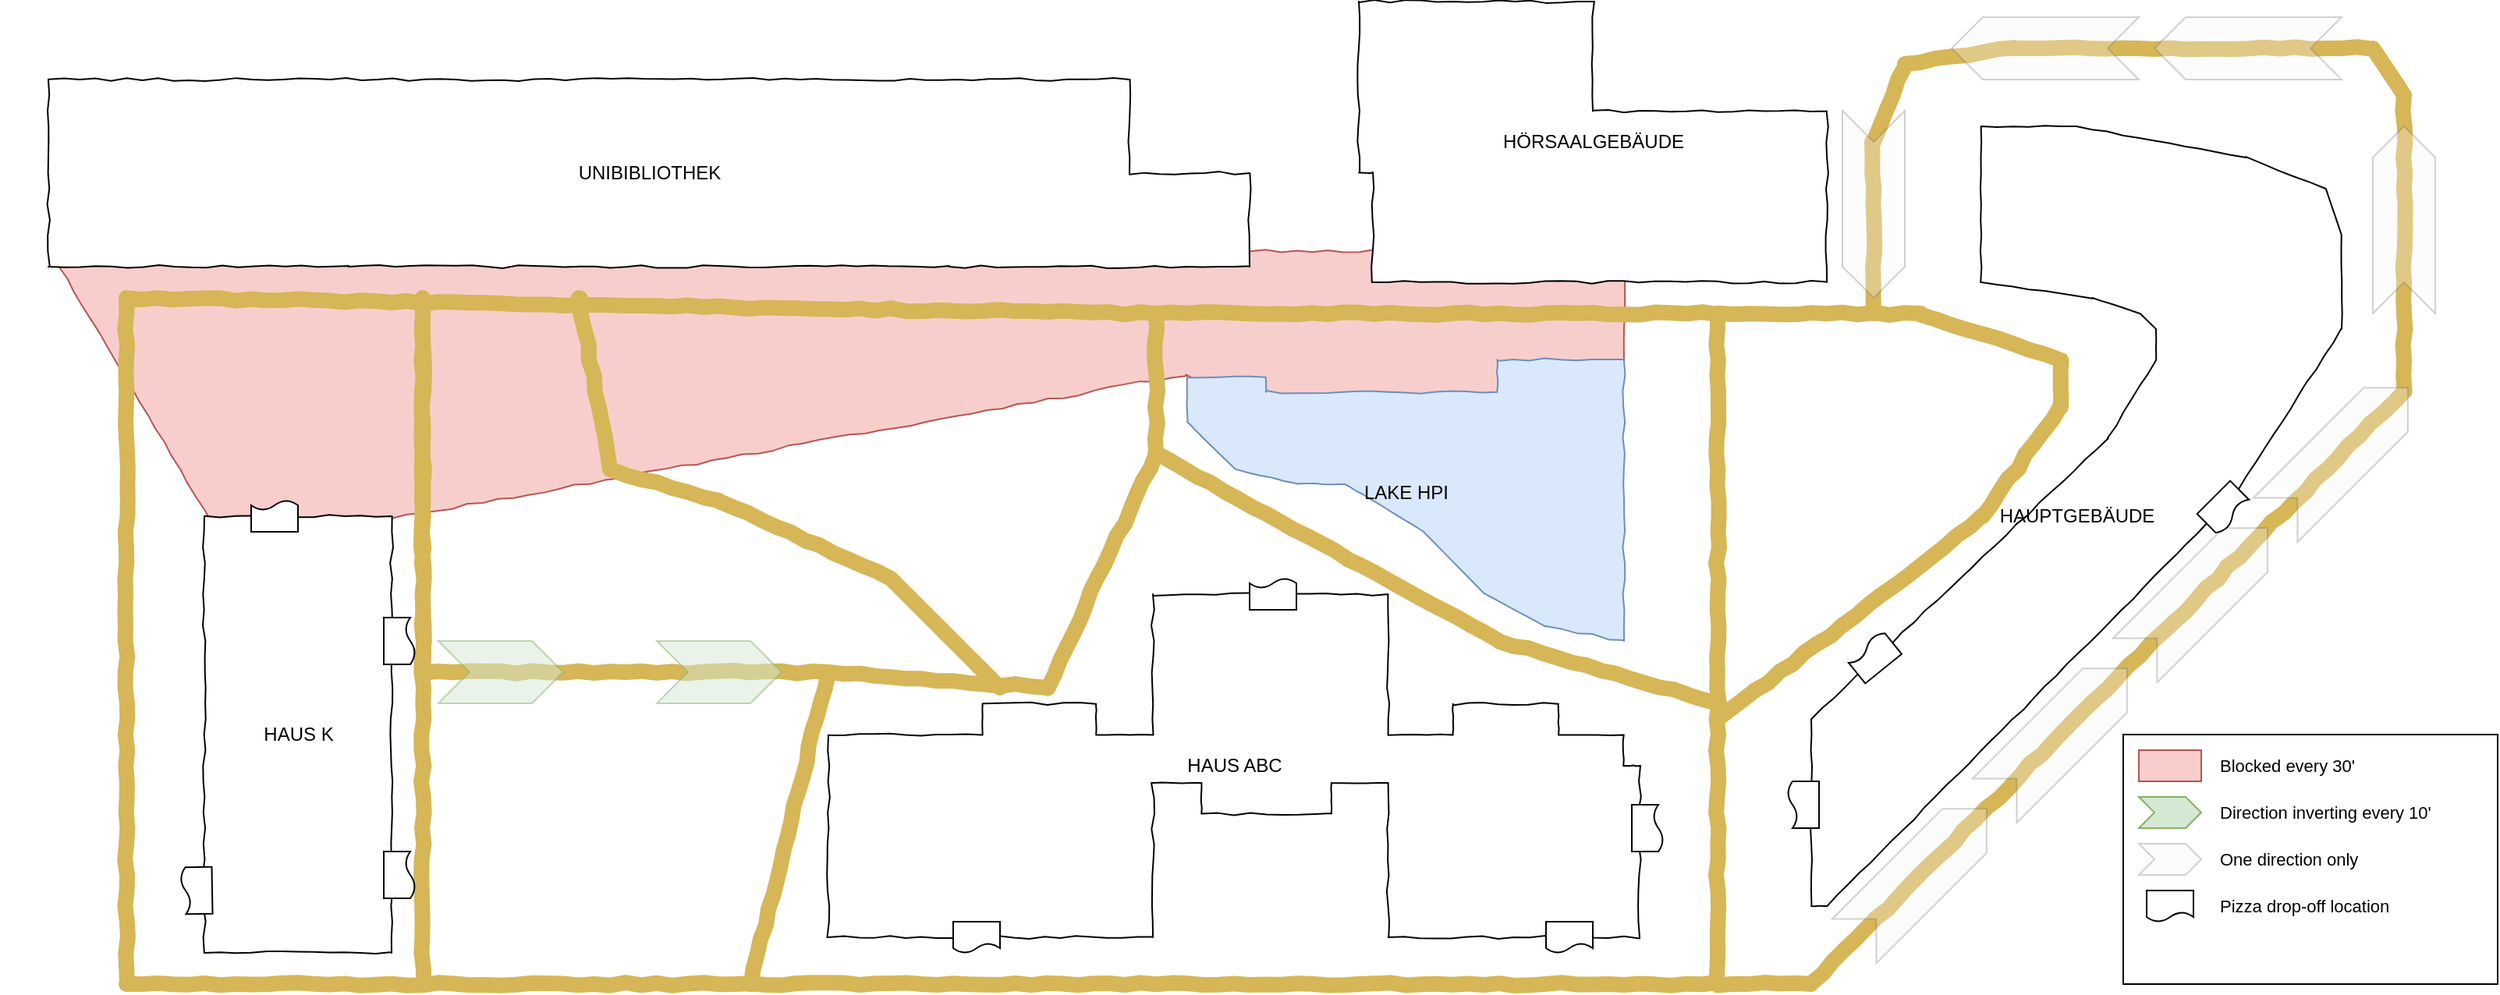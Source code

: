 <mxfile version="21.3.7" type="device">
  <diagram name="Page-1" id="BBJemNlJh0GUS6872o_7">
    <mxGraphModel dx="746" dy="457" grid="1" gridSize="10" guides="1" tooltips="1" connect="1" arrows="1" fold="1" page="1" pageScale="1" pageWidth="1654" pageHeight="1169" background="none" math="0" shadow="0">
      <root>
        <mxCell id="0" />
        <mxCell id="1" parent="0" />
        <mxCell id="UQ9hMmin36GYvEVCKSaa-9" value="" style="verticalLabelPosition=bottom;verticalAlign=top;html=1;shape=mxgraph.basic.polygon;polyCoords=[[0.03,0],[0.03,0],[1,0],[1,0.21],[0.81,0.39],[0.73,0.24],[0.24,0.52],[0.13,0.53]];polyline=0;fillColor=#f8cecc;strokeColor=#b85450;comic=1;editable=1;movable=1;resizable=1;rotatable=1;deletable=1;locked=0;connectable=1;expand=0;cloneable=1;" vertex="1" parent="1">
          <mxGeometry x="40" y="250" width="1040" height="330" as="geometry" />
        </mxCell>
        <mxCell id="UQ9hMmin36GYvEVCKSaa-2" value="UNIBIBLIOTHEK" style="verticalLabelPosition=middle;verticalAlign=middle;html=1;shape=mxgraph.basic.polygon;polyCoords=[[0.9,0],[0.9,0.5],[1,0.5],[1,1],[0.75,1],[0.25,1],[0,1],[0,0]];polyline=0;horizontal=1;labelPosition=center;align=center;comic=1;editable=0;movable=0;resizable=0;rotatable=0;deletable=0;locked=0;connectable=0;expand=0;cloneable=1;" vertex="1" parent="1">
          <mxGeometry x="70" y="140" width="770" height="120" as="geometry" />
        </mxCell>
        <mxCell id="UQ9hMmin36GYvEVCKSaa-3" value="HAUS K" style="verticalLabelPosition=middle;verticalAlign=middle;html=1;shape=mxgraph.basic.polygon;polyCoords=[[0,0],[1,0],[1,1],[0,1]];polyline=0;labelPosition=center;align=center;editable=0;movable=0;resizable=0;rotatable=0;deletable=1;locked=0;connectable=1;expand=0;cloneable=1;comic=1;" vertex="1" parent="1">
          <mxGeometry x="170" y="420" width="120" height="280" as="geometry" />
        </mxCell>
        <mxCell id="UQ9hMmin36GYvEVCKSaa-4" value="HÖRSAALGEBÄUDE" style="verticalLabelPosition=middle;verticalAlign=middle;html=1;shape=mxgraph.basic.polygon;polyCoords=[[0,0],[0.5,0],[0.5,0.39],[1,0.39],[1,1],[0.03,1],[0.03,0.61],[0,0.61]];polyline=0;labelPosition=center;align=center;comic=1;editable=0;movable=0;resizable=0;rotatable=0;deletable=0;locked=0;connectable=0;expand=0;cloneable=1;" vertex="1" parent="1">
          <mxGeometry x="910" y="90" width="300" height="180" as="geometry" />
        </mxCell>
        <mxCell id="UQ9hMmin36GYvEVCKSaa-5" value="HAUS ABC" style="verticalLabelPosition=middle;verticalAlign=middle;html=1;shape=mxgraph.basic.polygon;polyCoords=[[0.46,0.64],[0.46,0.55],[0.4,0.55],[0.4,1],[0,1],[0,0.41],[0.19,0.41],[0.19,0.32],[0.33,0.32],[0.33,0.41],[0.4,0.41],[0.4,0],[0.69,0],[0.69,0.41],[0.77,0.41],[0.77,0.32],[0.9,0.32],[0.9,0.41],[0.98,0.41],[0.98,0.5],[1,0.5],[1,1],[0.69,1],[0.69,0.55],[0.62,0.55],[0.62,0.64]];polyline=0;labelPosition=center;align=center;comic=1;editable=0;movable=0;resizable=0;rotatable=0;deletable=0;locked=0;connectable=0;expand=0;cloneable=1;" vertex="1" parent="1">
          <mxGeometry x="570" y="470" width="520" height="220" as="geometry" />
        </mxCell>
        <mxCell id="UQ9hMmin36GYvEVCKSaa-6" value="HAUPTGEBÄUDE" style="verticalLabelPosition=middle;verticalAlign=middle;html=1;shape=mxgraph.basic.polygon;polyCoords=[[0.65,0.26],[0.62,0.24],[0.53,0.22],[0.32,0.2],[0.32,0],[0.5,0],[0.82,0.04],[0.97,0.08],[1,0.14],[1,0.26],[0.79,0.48],[0.03,1],[0,1],[0,0.76],[0.56,0.4],[0.65,0.3]];polyline=0;dropTarget=0;comic=1;labelPosition=center;align=center;editable=0;movable=1;resizable=0;rotatable=0;deletable=0;locked=0;connectable=1;allowArrows=0;jiggle=1;expand=0;recursiveResize=0;" vertex="1" parent="1">
          <mxGeometry x="1200" y="170" width="340" height="500" as="geometry" />
        </mxCell>
        <mxCell id="UQ9hMmin36GYvEVCKSaa-7" value="LAKE HPI" style="verticalLabelPosition=middle;verticalAlign=middle;html=1;shape=mxgraph.basic.polygon;polyCoords=[[0.36,0.47],[0.25,0.47],[0.11,0.42],[0.04,0.32],[0,0.26],[0,0.11],[0.18,0.11],[0.18,0.16],[0.71,0.16],[0.71,0.05],[1,0.05],[1,1],[0.82,0.95],[0.68,0.84],[0.54,0.63],[0.43,0.53]];polyline=0;fillColor=#dae8fc;strokeColor=#6c8ebf;labelPosition=center;align=center;comic=1;editable=0;movable=0;resizable=0;rotatable=0;deletable=0;locked=0;connectable=0;expand=0;cloneable=1;" vertex="1" parent="1">
          <mxGeometry x="800" y="310" width="280" height="190" as="geometry" />
        </mxCell>
        <mxCell id="UQ9hMmin36GYvEVCKSaa-12" value="" style="endArrow=none;html=1;rounded=0;strokeWidth=10;fillColor=#fff2cc;strokeColor=#d6b656;comic=1;" edge="1" parent="1">
          <mxGeometry width="50" height="50" relative="1" as="geometry">
            <mxPoint x="1140" y="720" as="sourcePoint" />
            <mxPoint x="1140" y="290" as="targetPoint" />
          </mxGeometry>
        </mxCell>
        <mxCell id="UQ9hMmin36GYvEVCKSaa-14" value="" style="endArrow=none;html=1;rounded=0;labelBackgroundColor=default;strokeColor=#d6b656;strokeWidth=10;fontFamily=Helvetica;fontSize=11;fontColor=default;fillColor=#fff2cc;shape=connector;comic=1;" edge="1" parent="1">
          <mxGeometry width="50" height="50" relative="1" as="geometry">
            <mxPoint x="1140" y="290" as="sourcePoint" />
            <mxPoint x="1140" y="550" as="targetPoint" />
            <Array as="points">
              <mxPoint x="1270" y="290" />
              <mxPoint x="1360" y="320" />
              <mxPoint x="1360" y="350" />
              <mxPoint x="1310" y="420" />
              <mxPoint x="1220" y="490" />
            </Array>
          </mxGeometry>
        </mxCell>
        <mxCell id="UQ9hMmin36GYvEVCKSaa-15" value="" style="endArrow=none;html=1;rounded=0;labelBackgroundColor=default;strokeColor=#d6b656;strokeWidth=10;fontFamily=Helvetica;fontSize=11;fontColor=default;fillColor=#fff2cc;shape=connector;comic=1;" edge="1" parent="1">
          <mxGeometry width="50" height="50" relative="1" as="geometry">
            <mxPoint x="1140" y="290" as="sourcePoint" />
            <mxPoint x="1140" y="540" as="targetPoint" />
            <Array as="points">
              <mxPoint x="780" y="290" />
              <mxPoint x="780" y="380" />
              <mxPoint x="1000" y="500" />
            </Array>
          </mxGeometry>
        </mxCell>
        <mxCell id="UQ9hMmin36GYvEVCKSaa-16" value="" style="endArrow=none;html=1;rounded=0;labelBackgroundColor=default;strokeColor=#d6b656;strokeWidth=10;fontFamily=Helvetica;fontSize=11;fontColor=default;fillColor=#fff2cc;shape=connector;comic=1;" edge="1" parent="1">
          <mxGeometry width="50" height="50" relative="1" as="geometry">
            <mxPoint x="1140" y="720" as="sourcePoint" />
            <mxPoint x="780" y="290" as="targetPoint" />
            <Array as="points">
              <mxPoint x="120" y="720" />
              <mxPoint x="120" y="280" />
            </Array>
          </mxGeometry>
        </mxCell>
        <mxCell id="UQ9hMmin36GYvEVCKSaa-17" value="" style="endArrow=none;html=1;rounded=0;labelBackgroundColor=default;strokeColor=#d6b656;strokeWidth=10;fontFamily=Helvetica;fontSize=11;fontColor=default;fillColor=#fff2cc;shape=connector;comic=1;" edge="1" parent="1">
          <mxGeometry width="50" height="50" relative="1" as="geometry">
            <mxPoint x="520" y="720" as="sourcePoint" />
            <mxPoint x="780" y="380" as="targetPoint" />
            <Array as="points">
              <mxPoint x="570" y="520" />
              <mxPoint x="710" y="530" />
            </Array>
          </mxGeometry>
        </mxCell>
        <mxCell id="UQ9hMmin36GYvEVCKSaa-18" value="" style="endArrow=none;html=1;rounded=0;labelBackgroundColor=default;strokeColor=#d6b656;strokeWidth=10;fontFamily=Helvetica;fontSize=11;fontColor=default;fillColor=#fff2cc;shape=connector;comic=1;" edge="1" parent="1">
          <mxGeometry width="50" height="50" relative="1" as="geometry">
            <mxPoint x="310" y="720" as="sourcePoint" />
            <mxPoint x="570" y="520" as="targetPoint" />
            <Array as="points">
              <mxPoint x="310" y="280" />
              <mxPoint x="310" y="520" />
            </Array>
          </mxGeometry>
        </mxCell>
        <mxCell id="UQ9hMmin36GYvEVCKSaa-19" value="" style="endArrow=none;html=1;rounded=0;labelBackgroundColor=default;strokeColor=#d6b656;strokeWidth=10;fontFamily=Helvetica;fontSize=11;fontColor=default;fillColor=#fff2cc;shape=connector;comic=1;" edge="1" parent="1">
          <mxGeometry width="50" height="50" relative="1" as="geometry">
            <mxPoint x="410" y="280" as="sourcePoint" />
            <mxPoint x="680" y="530" as="targetPoint" />
            <Array as="points">
              <mxPoint x="430" y="390" />
              <mxPoint x="500" y="410" />
              <mxPoint x="610" y="460" />
            </Array>
          </mxGeometry>
        </mxCell>
        <mxCell id="UQ9hMmin36GYvEVCKSaa-20" value="" style="endArrow=none;html=1;rounded=0;labelBackgroundColor=default;strokeColor=#d6b656;strokeWidth=10;fontFamily=Helvetica;fontSize=11;fontColor=default;fillColor=#fff2cc;shape=connector;comic=1;" edge="1" parent="1">
          <mxGeometry width="50" height="50" relative="1" as="geometry">
            <mxPoint x="1140" y="720" as="sourcePoint" />
            <mxPoint x="1240" y="290" as="targetPoint" />
            <Array as="points">
              <mxPoint x="1200" y="720" />
              <mxPoint x="1580" y="340" />
              <mxPoint x="1580" y="150" />
              <mxPoint x="1560" y="120" />
              <mxPoint x="1330" y="120" />
              <mxPoint x="1260" y="130" />
              <mxPoint x="1240" y="180" />
            </Array>
          </mxGeometry>
        </mxCell>
        <mxCell id="UQ9hMmin36GYvEVCKSaa-21" value="" style="rounded=0;whiteSpace=wrap;html=1;fontFamily=Helvetica;fontSize=11;fontColor=default;" vertex="1" parent="1">
          <mxGeometry x="1400" y="560" width="240" height="160" as="geometry" />
        </mxCell>
        <mxCell id="UQ9hMmin36GYvEVCKSaa-22" value="" style="rounded=0;whiteSpace=wrap;html=1;fontFamily=Helvetica;fontSize=11;fillColor=#f8cecc;strokeColor=#b85450;" vertex="1" parent="1">
          <mxGeometry x="1410" y="570" width="40" height="20" as="geometry" />
        </mxCell>
        <mxCell id="UQ9hMmin36GYvEVCKSaa-23" value="Blocked every 30&#39;" style="text;html=1;strokeColor=none;fillColor=none;align=left;verticalAlign=middle;whiteSpace=wrap;rounded=0;fontSize=11;fontFamily=Helvetica;fontColor=default;" vertex="1" parent="1">
          <mxGeometry x="1460" y="565" width="180" height="30" as="geometry" />
        </mxCell>
        <mxCell id="UQ9hMmin36GYvEVCKSaa-26" value="" style="shape=step;perimeter=stepPerimeter;whiteSpace=wrap;html=1;fixedSize=1;fontFamily=Helvetica;fontSize=11;fontColor=#333333;rotation=-45;fillColor=#f5f5f5;strokeColor=#666666;opacity=30;" vertex="1" parent="1">
          <mxGeometry x="1210" y="630" width="120" height="40" as="geometry" />
        </mxCell>
        <mxCell id="UQ9hMmin36GYvEVCKSaa-28" value="" style="shape=step;perimeter=stepPerimeter;whiteSpace=wrap;html=1;fixedSize=1;fontFamily=Helvetica;fontSize=11;fontColor=#333333;rotation=-45;fillColor=#f5f5f5;strokeColor=#666666;opacity=30;" vertex="1" parent="1">
          <mxGeometry x="1300" y="540" width="120" height="40" as="geometry" />
        </mxCell>
        <mxCell id="UQ9hMmin36GYvEVCKSaa-29" value="" style="shape=step;perimeter=stepPerimeter;whiteSpace=wrap;html=1;fixedSize=1;fontFamily=Helvetica;fontSize=11;fontColor=#333333;rotation=-45;fillColor=#f5f5f5;strokeColor=#666666;opacity=30;" vertex="1" parent="1">
          <mxGeometry x="1390" y="450" width="120" height="40" as="geometry" />
        </mxCell>
        <mxCell id="UQ9hMmin36GYvEVCKSaa-30" value="" style="shape=step;perimeter=stepPerimeter;whiteSpace=wrap;html=1;fixedSize=1;fontFamily=Helvetica;fontSize=11;fontColor=#333333;rotation=-90;fillColor=#f5f5f5;strokeColor=#666666;opacity=30;" vertex="1" parent="1">
          <mxGeometry x="1520" y="210.0" width="120" height="40" as="geometry" />
        </mxCell>
        <mxCell id="UQ9hMmin36GYvEVCKSaa-31" value="" style="shape=step;perimeter=stepPerimeter;whiteSpace=wrap;html=1;fixedSize=1;fontFamily=Helvetica;fontSize=11;fontColor=#333333;rotation=-45;fillColor=#f5f5f5;strokeColor=#666666;opacity=30;" vertex="1" parent="1">
          <mxGeometry x="1480" y="360" width="120" height="40" as="geometry" />
        </mxCell>
        <mxCell id="UQ9hMmin36GYvEVCKSaa-32" value="" style="shape=step;perimeter=stepPerimeter;whiteSpace=wrap;html=1;fixedSize=1;fontFamily=Helvetica;fontSize=11;fontColor=#333333;rotation=-180;fillColor=#f5f5f5;strokeColor=#666666;opacity=30;" vertex="1" parent="1">
          <mxGeometry x="1420" y="100.0" width="120" height="40" as="geometry" />
        </mxCell>
        <mxCell id="UQ9hMmin36GYvEVCKSaa-33" value="" style="shape=step;perimeter=stepPerimeter;whiteSpace=wrap;html=1;fixedSize=1;fontFamily=Helvetica;fontSize=11;fontColor=#333333;rotation=-180;fillColor=#f5f5f5;strokeColor=#666666;opacity=30;" vertex="1" parent="1">
          <mxGeometry x="1290" y="100.0" width="120" height="40" as="geometry" />
        </mxCell>
        <mxCell id="UQ9hMmin36GYvEVCKSaa-34" value="" style="shape=step;perimeter=stepPerimeter;whiteSpace=wrap;html=1;fixedSize=1;fontFamily=Helvetica;fontSize=11;fontColor=#333333;rotation=90;fillColor=#f5f5f5;strokeColor=#666666;opacity=30;" vertex="1" parent="1">
          <mxGeometry x="1180" y="200.0" width="120" height="40" as="geometry" />
        </mxCell>
        <mxCell id="UQ9hMmin36GYvEVCKSaa-35" value="" style="shape=step;perimeter=stepPerimeter;whiteSpace=wrap;html=1;fixedSize=1;fontFamily=Helvetica;fontSize=11;fillColor=#d5e8d4;strokeColor=#82b366;opacity=50;" vertex="1" parent="1">
          <mxGeometry x="320" y="500" width="80" height="40" as="geometry" />
        </mxCell>
        <mxCell id="UQ9hMmin36GYvEVCKSaa-37" value="" style="shape=step;perimeter=stepPerimeter;whiteSpace=wrap;html=1;fixedSize=1;fontFamily=Helvetica;fontSize=11;fillColor=#d5e8d4;strokeColor=#82b366;opacity=50;rotation=0;" vertex="1" parent="1">
          <mxGeometry x="460" y="500" width="80" height="40" as="geometry" />
        </mxCell>
        <mxCell id="UQ9hMmin36GYvEVCKSaa-38" value="" style="shape=step;perimeter=stepPerimeter;whiteSpace=wrap;html=1;fixedSize=1;fontFamily=Helvetica;fontSize=11;size=10;fillColor=#d5e8d4;strokeColor=#82b366;" vertex="1" parent="1">
          <mxGeometry x="1410" y="600" width="40" height="20" as="geometry" />
        </mxCell>
        <mxCell id="UQ9hMmin36GYvEVCKSaa-39" value="One direction only" style="text;html=1;strokeColor=none;fillColor=none;align=left;verticalAlign=middle;whiteSpace=wrap;rounded=0;fontSize=11;fontFamily=Helvetica;fontColor=default;" vertex="1" parent="1">
          <mxGeometry x="1460" y="625" width="180" height="30" as="geometry" />
        </mxCell>
        <mxCell id="UQ9hMmin36GYvEVCKSaa-40" value="" style="shape=step;perimeter=stepPerimeter;whiteSpace=wrap;html=1;fixedSize=1;fontFamily=Helvetica;fontSize=11;fontColor=#333333;rotation=0;fillColor=#f5f5f5;strokeColor=#666666;opacity=30;size=10;" vertex="1" parent="1">
          <mxGeometry x="1410" y="630" width="40" height="20" as="geometry" />
        </mxCell>
        <mxCell id="UQ9hMmin36GYvEVCKSaa-41" value="Direction inverting every 10&#39;" style="text;html=1;strokeColor=none;fillColor=none;align=left;verticalAlign=middle;whiteSpace=wrap;rounded=0;fontSize=11;fontFamily=Helvetica;fontColor=default;" vertex="1" parent="1">
          <mxGeometry x="1460" y="595" width="180" height="30" as="geometry" />
        </mxCell>
        <mxCell id="UQ9hMmin36GYvEVCKSaa-46" value="" style="shape=document;whiteSpace=wrap;html=1;boundedLbl=1;fontFamily=Helvetica;fontSize=11;fontColor=default;" vertex="1" parent="1">
          <mxGeometry x="1415" y="660" width="30" height="20" as="geometry" />
        </mxCell>
        <mxCell id="UQ9hMmin36GYvEVCKSaa-47" value="" style="shape=document;whiteSpace=wrap;html=1;boundedLbl=1;fontFamily=Helvetica;fontSize=11;fontColor=default;" vertex="1" parent="1">
          <mxGeometry x="650" y="680" width="30" height="20" as="geometry" />
        </mxCell>
        <mxCell id="UQ9hMmin36GYvEVCKSaa-48" value="" style="shape=document;whiteSpace=wrap;html=1;boundedLbl=1;fontFamily=Helvetica;fontSize=11;fontColor=default;rotation=-180;" vertex="1" parent="1">
          <mxGeometry x="840" y="460" width="30" height="20" as="geometry" />
        </mxCell>
        <mxCell id="UQ9hMmin36GYvEVCKSaa-49" value="" style="shape=document;whiteSpace=wrap;html=1;boundedLbl=1;fontFamily=Helvetica;fontSize=11;fontColor=default;rotation=-90;" vertex="1" parent="1">
          <mxGeometry x="1080" y="610" width="30" height="20" as="geometry" />
        </mxCell>
        <mxCell id="UQ9hMmin36GYvEVCKSaa-50" value="" style="shape=document;whiteSpace=wrap;html=1;boundedLbl=1;fontFamily=Helvetica;fontSize=11;fontColor=default;rotation=-219;" vertex="1" parent="1">
          <mxGeometry x="1225" y="500" width="30" height="20" as="geometry" />
        </mxCell>
        <mxCell id="UQ9hMmin36GYvEVCKSaa-51" value="" style="shape=document;whiteSpace=wrap;html=1;boundedLbl=1;fontFamily=Helvetica;fontSize=11;fontColor=default;rotation=-45;" vertex="1" parent="1">
          <mxGeometry x="1450" y="405" width="30" height="20" as="geometry" />
        </mxCell>
        <mxCell id="UQ9hMmin36GYvEVCKSaa-52" value="" style="shape=document;whiteSpace=wrap;html=1;boundedLbl=1;fontFamily=Helvetica;fontSize=11;fontColor=default;rotation=90;" vertex="1" parent="1">
          <mxGeometry x="1180" y="595" width="30" height="20" as="geometry" />
        </mxCell>
        <mxCell id="UQ9hMmin36GYvEVCKSaa-53" value="" style="shape=document;whiteSpace=wrap;html=1;boundedLbl=1;fontFamily=Helvetica;fontSize=11;fontColor=default;rotation=-90;" vertex="1" parent="1">
          <mxGeometry x="280" y="640" width="30" height="20" as="geometry" />
        </mxCell>
        <mxCell id="UQ9hMmin36GYvEVCKSaa-55" value="" style="shape=document;whiteSpace=wrap;html=1;boundedLbl=1;fontFamily=Helvetica;fontSize=11;fontColor=default;rotation=-90;" vertex="1" parent="1">
          <mxGeometry x="280" y="490" width="30" height="20" as="geometry" />
        </mxCell>
        <mxCell id="UQ9hMmin36GYvEVCKSaa-56" value="" style="shape=document;whiteSpace=wrap;html=1;boundedLbl=1;fontFamily=Helvetica;fontSize=11;fontColor=default;rotation=89;" vertex="1" parent="1">
          <mxGeometry x="150" y="650" width="30" height="20" as="geometry" />
        </mxCell>
        <mxCell id="UQ9hMmin36GYvEVCKSaa-57" value="" style="shape=document;whiteSpace=wrap;html=1;boundedLbl=1;fontFamily=Helvetica;fontSize=11;fontColor=default;rotation=-180;" vertex="1" parent="1">
          <mxGeometry x="200" y="410" width="30" height="20" as="geometry" />
        </mxCell>
        <mxCell id="UQ9hMmin36GYvEVCKSaa-58" value="" style="shape=document;whiteSpace=wrap;html=1;boundedLbl=1;fontFamily=Helvetica;fontSize=11;fontColor=default;" vertex="1" parent="1">
          <mxGeometry x="1030" y="680" width="30" height="20" as="geometry" />
        </mxCell>
        <mxCell id="UQ9hMmin36GYvEVCKSaa-59" value="Pizza drop-off location" style="text;html=1;strokeColor=none;fillColor=none;align=left;verticalAlign=middle;whiteSpace=wrap;rounded=0;fontSize=11;fontFamily=Helvetica;fontColor=default;" vertex="1" parent="1">
          <mxGeometry x="1460" y="655" width="180" height="30" as="geometry" />
        </mxCell>
      </root>
    </mxGraphModel>
  </diagram>
</mxfile>
